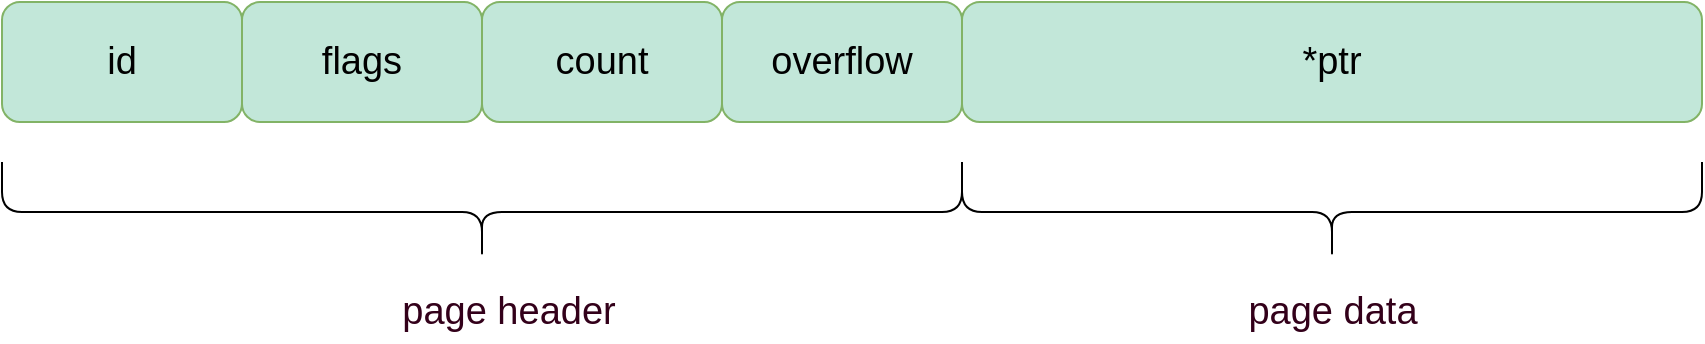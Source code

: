 <mxfile version="15.0.5" type="github">
  <diagram id="X7zb9aCmdlLVs0uHJmGa" name="Page-1">
    <mxGraphModel dx="1113" dy="664" grid="1" gridSize="10" guides="1" tooltips="1" connect="1" arrows="1" fold="1" page="1" pageScale="1" pageWidth="827" pageHeight="1169" math="0" shadow="0">
      <root>
        <mxCell id="0" />
        <mxCell id="1" parent="0" />
        <mxCell id="PfJTAdF5xYjGFn6m8Uyh-1" value="count" style="rounded=1;whiteSpace=wrap;html=1;strokeColor=#82b366;fillColor=#C2E7D9;fontFamily=Helvetica;fontSize=19;" vertex="1" parent="1">
          <mxGeometry x="350" y="390" width="120" height="60" as="geometry" />
        </mxCell>
        <mxCell id="PfJTAdF5xYjGFn6m8Uyh-2" value="flags" style="rounded=1;whiteSpace=wrap;html=1;strokeColor=#82b366;fillColor=#C2E7D9;fontFamily=Helvetica;fontSize=19;" vertex="1" parent="1">
          <mxGeometry x="230" y="390" width="120" height="60" as="geometry" />
        </mxCell>
        <mxCell id="PfJTAdF5xYjGFn6m8Uyh-3" value="overflow" style="rounded=1;whiteSpace=wrap;html=1;strokeColor=#82b366;fillColor=#C2E7D9;fontFamily=Helvetica;fontSize=19;" vertex="1" parent="1">
          <mxGeometry x="470" y="390" width="120" height="60" as="geometry" />
        </mxCell>
        <mxCell id="PfJTAdF5xYjGFn6m8Uyh-4" value="*ptr" style="rounded=1;whiteSpace=wrap;html=1;strokeColor=#82b366;fillColor=#C2E7D9;fontFamily=Helvetica;fontSize=19;" vertex="1" parent="1">
          <mxGeometry x="590" y="390" width="370" height="60" as="geometry" />
        </mxCell>
        <mxCell id="PfJTAdF5xYjGFn6m8Uyh-7" value="id" style="rounded=1;whiteSpace=wrap;html=1;strokeColor=#82b366;fillColor=#C2E7D9;fontFamily=Helvetica;fontSize=19;" vertex="1" parent="1">
          <mxGeometry x="110" y="390" width="120" height="60" as="geometry" />
        </mxCell>
        <mxCell id="PfJTAdF5xYjGFn6m8Uyh-10" value="" style="shape=curlyBracket;whiteSpace=wrap;html=1;rounded=1;fontFamily=Helvetica;fontSize=19;fontColor=#FFFFFF;fillColor=#C2E7D9;direction=north;" vertex="1" parent="1">
          <mxGeometry x="590" y="470" width="370" height="50" as="geometry" />
        </mxCell>
        <mxCell id="PfJTAdF5xYjGFn6m8Uyh-14" value="page data" style="text;html=1;align=center;verticalAlign=middle;resizable=0;points=[];autosize=1;strokeColor=none;fillColor=none;fontSize=19;fontFamily=Helvetica;fontColor=#33001A;" vertex="1" parent="1">
          <mxGeometry x="725" y="530" width="100" height="30" as="geometry" />
        </mxCell>
        <mxCell id="PfJTAdF5xYjGFn6m8Uyh-15" value="" style="shape=curlyBracket;whiteSpace=wrap;html=1;rounded=1;fontFamily=Helvetica;fontSize=19;fontColor=#FFFFFF;fillColor=#C2E7D9;direction=north;" vertex="1" parent="1">
          <mxGeometry x="110" y="470" width="480" height="50" as="geometry" />
        </mxCell>
        <mxCell id="PfJTAdF5xYjGFn6m8Uyh-21" value="page header" style="text;html=1;align=center;verticalAlign=middle;resizable=0;points=[];autosize=1;strokeColor=none;fillColor=none;fontSize=19;fontFamily=Helvetica;fontColor=#33001A;" vertex="1" parent="1">
          <mxGeometry x="303" y="530" width="120" height="30" as="geometry" />
        </mxCell>
      </root>
    </mxGraphModel>
  </diagram>
</mxfile>
